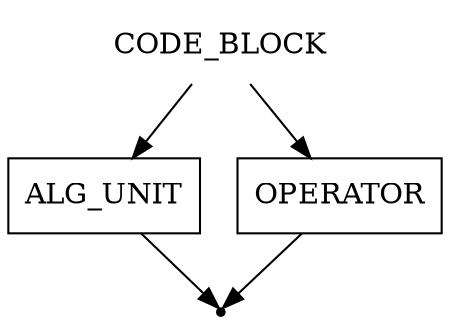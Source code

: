 digraph CODE_BLOCK {
    start [label=CODE_BLOCK shape=plaintext]
    alg_unit [label=ALG_UNIT shape=box]
    operator [label=OPERATOR shape=box]
    end [label="" shape=point]

    start -> alg_unit
    start -> operator
    alg_unit -> end
    operator -> end
}